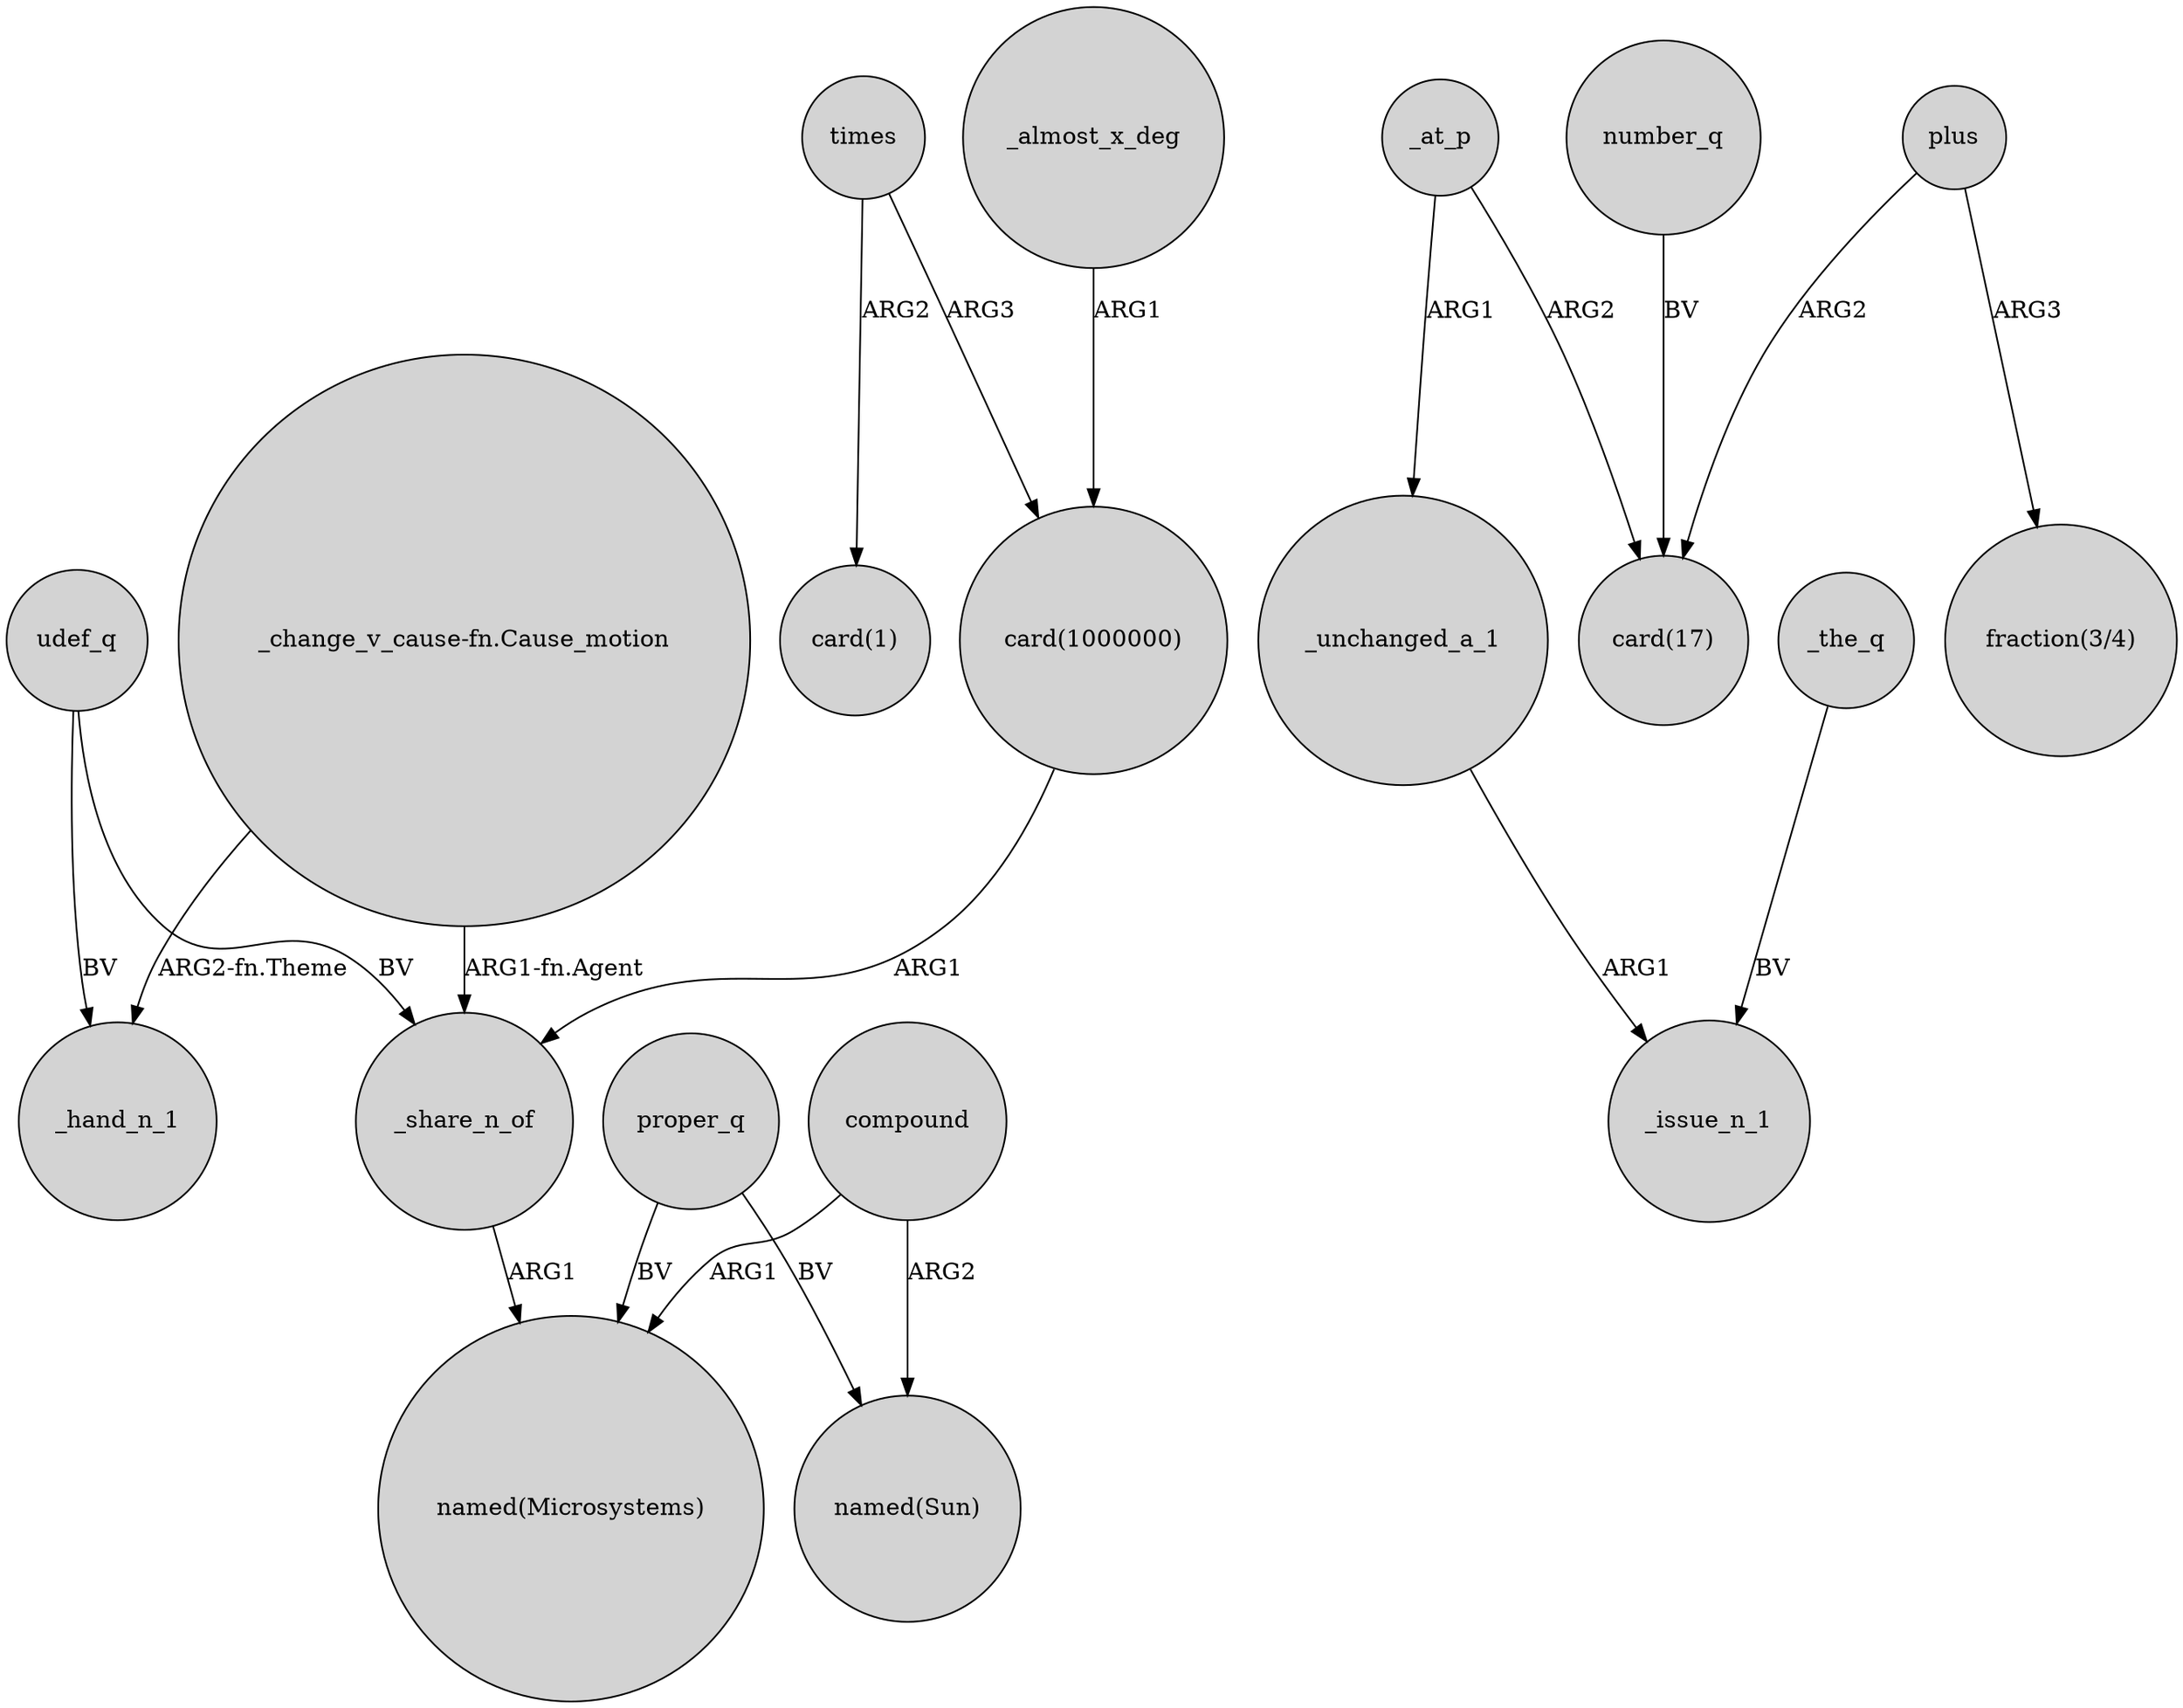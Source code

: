 digraph {
	node [shape=circle style=filled]
	udef_q -> _hand_n_1 [label=BV]
	compound -> "named(Sun)" [label=ARG2]
	_at_p -> _unchanged_a_1 [label=ARG1]
	_unchanged_a_1 -> _issue_n_1 [label=ARG1]
	times -> "card(1000000)" [label=ARG3]
	number_q -> "card(17)" [label=BV]
	times -> "card(1)" [label=ARG2]
	proper_q -> "named(Microsystems)" [label=BV]
	"_change_v_cause-fn.Cause_motion" -> _hand_n_1 [label="ARG2-fn.Theme"]
	plus -> "card(17)" [label=ARG2]
	proper_q -> "named(Sun)" [label=BV]
	"_change_v_cause-fn.Cause_motion" -> _share_n_of [label="ARG1-fn.Agent"]
	compound -> "named(Microsystems)" [label=ARG1]
	udef_q -> _share_n_of [label=BV]
	_almost_x_deg -> "card(1000000)" [label=ARG1]
	_share_n_of -> "named(Microsystems)" [label=ARG1]
	"card(1000000)" -> _share_n_of [label=ARG1]
	_at_p -> "card(17)" [label=ARG2]
	plus -> "fraction(3/4)" [label=ARG3]
	_the_q -> _issue_n_1 [label=BV]
}
